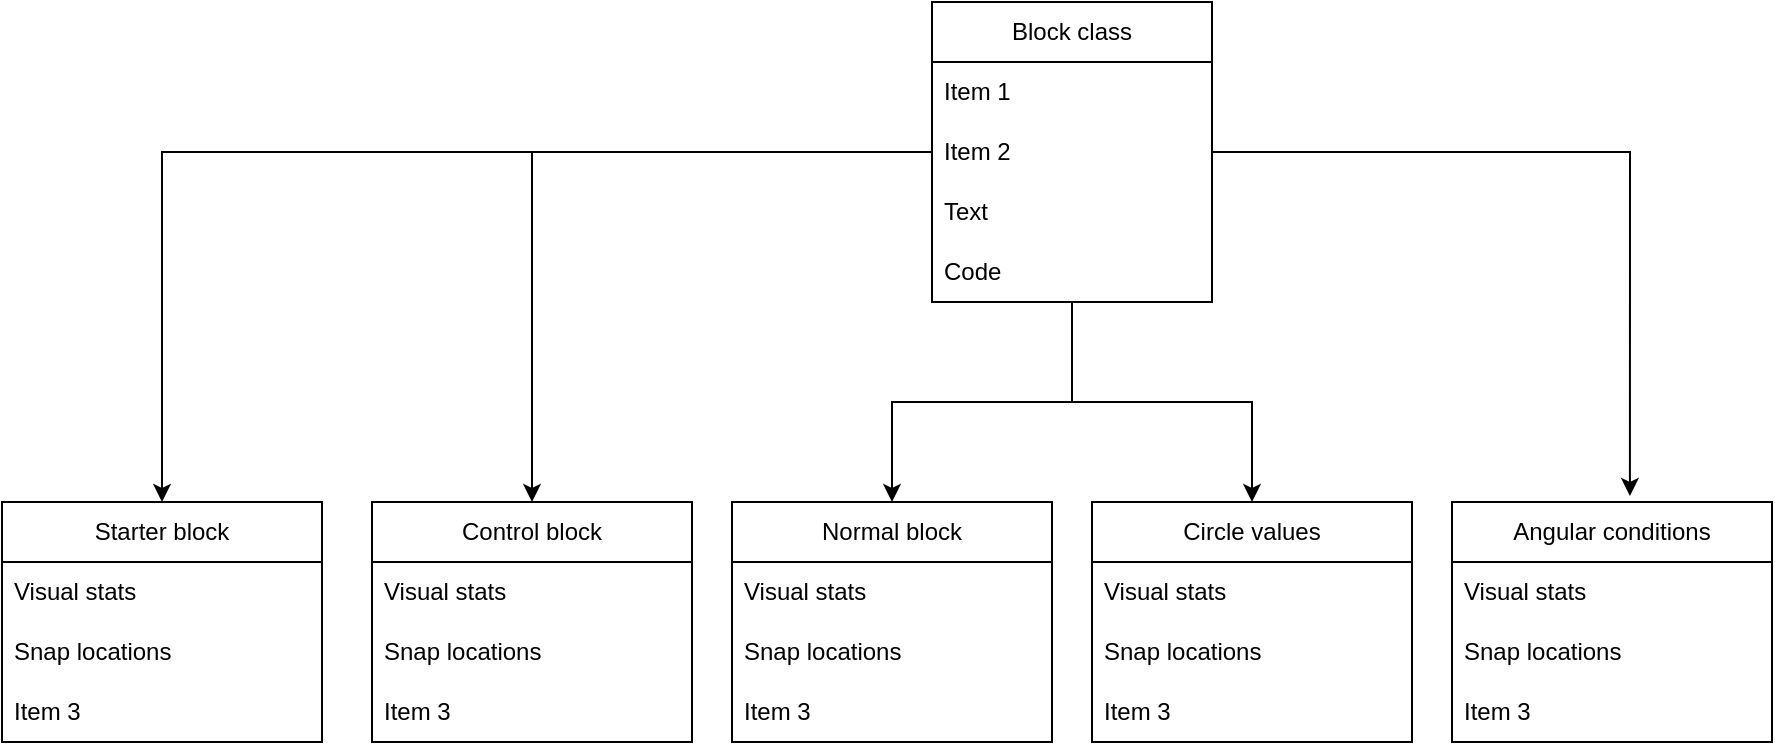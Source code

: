 <mxfile version="24.0.4" type="device">
  <diagram name="Page-1" id="6afRfGIPc6skdBc-p5re">
    <mxGraphModel dx="1730" dy="532" grid="1" gridSize="10" guides="1" tooltips="1" connect="1" arrows="1" fold="1" page="1" pageScale="1" pageWidth="850" pageHeight="1100" math="0" shadow="0">
      <root>
        <mxCell id="0" />
        <mxCell id="1" parent="0" />
        <mxCell id="NIJUvN9XGC0lhmUjPd97-23" style="edgeStyle=orthogonalEdgeStyle;rounded=0;orthogonalLoop=1;jettySize=auto;html=1;entryX=0.5;entryY=0;entryDx=0;entryDy=0;" edge="1" parent="1" source="NIJUvN9XGC0lhmUjPd97-1" target="NIJUvN9XGC0lhmUjPd97-10">
          <mxGeometry relative="1" as="geometry" />
        </mxCell>
        <mxCell id="NIJUvN9XGC0lhmUjPd97-24" style="edgeStyle=orthogonalEdgeStyle;rounded=0;orthogonalLoop=1;jettySize=auto;html=1;entryX=0.5;entryY=0;entryDx=0;entryDy=0;" edge="1" parent="1" source="NIJUvN9XGC0lhmUjPd97-1" target="NIJUvN9XGC0lhmUjPd97-6">
          <mxGeometry relative="1" as="geometry" />
        </mxCell>
        <mxCell id="NIJUvN9XGC0lhmUjPd97-27" style="edgeStyle=orthogonalEdgeStyle;rounded=0;orthogonalLoop=1;jettySize=auto;html=1;entryX=0.5;entryY=0;entryDx=0;entryDy=0;" edge="1" parent="1" source="NIJUvN9XGC0lhmUjPd97-1" target="NIJUvN9XGC0lhmUjPd97-18">
          <mxGeometry relative="1" as="geometry" />
        </mxCell>
        <mxCell id="NIJUvN9XGC0lhmUjPd97-32" style="edgeStyle=orthogonalEdgeStyle;rounded=0;orthogonalLoop=1;jettySize=auto;html=1;entryX=0.5;entryY=0;entryDx=0;entryDy=0;" edge="1" parent="1" source="NIJUvN9XGC0lhmUjPd97-1" target="NIJUvN9XGC0lhmUjPd97-28">
          <mxGeometry relative="1" as="geometry" />
        </mxCell>
        <mxCell id="NIJUvN9XGC0lhmUjPd97-1" value="Block class" style="swimlane;fontStyle=0;childLayout=stackLayout;horizontal=1;startSize=30;horizontalStack=0;resizeParent=1;resizeParentMax=0;resizeLast=0;collapsible=1;marginBottom=0;whiteSpace=wrap;html=1;" vertex="1" parent="1">
          <mxGeometry x="355" y="40" width="140" height="150" as="geometry" />
        </mxCell>
        <mxCell id="NIJUvN9XGC0lhmUjPd97-2" value="Item 1" style="text;strokeColor=none;fillColor=none;align=left;verticalAlign=middle;spacingLeft=4;spacingRight=4;overflow=hidden;points=[[0,0.5],[1,0.5]];portConstraint=eastwest;rotatable=0;whiteSpace=wrap;html=1;" vertex="1" parent="NIJUvN9XGC0lhmUjPd97-1">
          <mxGeometry y="30" width="140" height="30" as="geometry" />
        </mxCell>
        <mxCell id="NIJUvN9XGC0lhmUjPd97-3" value="Item 2" style="text;strokeColor=none;fillColor=none;align=left;verticalAlign=middle;spacingLeft=4;spacingRight=4;overflow=hidden;points=[[0,0.5],[1,0.5]];portConstraint=eastwest;rotatable=0;whiteSpace=wrap;html=1;" vertex="1" parent="NIJUvN9XGC0lhmUjPd97-1">
          <mxGeometry y="60" width="140" height="30" as="geometry" />
        </mxCell>
        <mxCell id="NIJUvN9XGC0lhmUjPd97-4" value="Text" style="text;strokeColor=none;fillColor=none;align=left;verticalAlign=middle;spacingLeft=4;spacingRight=4;overflow=hidden;points=[[0,0.5],[1,0.5]];portConstraint=eastwest;rotatable=0;whiteSpace=wrap;html=1;" vertex="1" parent="NIJUvN9XGC0lhmUjPd97-1">
          <mxGeometry y="90" width="140" height="30" as="geometry" />
        </mxCell>
        <mxCell id="NIJUvN9XGC0lhmUjPd97-33" value="Code" style="text;strokeColor=none;fillColor=none;align=left;verticalAlign=middle;spacingLeft=4;spacingRight=4;overflow=hidden;points=[[0,0.5],[1,0.5]];portConstraint=eastwest;rotatable=0;whiteSpace=wrap;html=1;" vertex="1" parent="NIJUvN9XGC0lhmUjPd97-1">
          <mxGeometry y="120" width="140" height="30" as="geometry" />
        </mxCell>
        <mxCell id="NIJUvN9XGC0lhmUjPd97-6" value="Normal block" style="swimlane;fontStyle=0;childLayout=stackLayout;horizontal=1;startSize=30;horizontalStack=0;resizeParent=1;resizeParentMax=0;resizeLast=0;collapsible=1;marginBottom=0;whiteSpace=wrap;html=1;" vertex="1" parent="1">
          <mxGeometry x="255" y="290" width="160" height="120" as="geometry" />
        </mxCell>
        <mxCell id="NIJUvN9XGC0lhmUjPd97-7" value="Visual stats" style="text;strokeColor=none;fillColor=none;align=left;verticalAlign=middle;spacingLeft=4;spacingRight=4;overflow=hidden;points=[[0,0.5],[1,0.5]];portConstraint=eastwest;rotatable=0;whiteSpace=wrap;html=1;" vertex="1" parent="NIJUvN9XGC0lhmUjPd97-6">
          <mxGeometry y="30" width="160" height="30" as="geometry" />
        </mxCell>
        <mxCell id="NIJUvN9XGC0lhmUjPd97-8" value="Snap locations" style="text;strokeColor=none;fillColor=none;align=left;verticalAlign=middle;spacingLeft=4;spacingRight=4;overflow=hidden;points=[[0,0.5],[1,0.5]];portConstraint=eastwest;rotatable=0;whiteSpace=wrap;html=1;" vertex="1" parent="NIJUvN9XGC0lhmUjPd97-6">
          <mxGeometry y="60" width="160" height="30" as="geometry" />
        </mxCell>
        <mxCell id="NIJUvN9XGC0lhmUjPd97-9" value="Item 3" style="text;strokeColor=none;fillColor=none;align=left;verticalAlign=middle;spacingLeft=4;spacingRight=4;overflow=hidden;points=[[0,0.5],[1,0.5]];portConstraint=eastwest;rotatable=0;whiteSpace=wrap;html=1;" vertex="1" parent="NIJUvN9XGC0lhmUjPd97-6">
          <mxGeometry y="90" width="160" height="30" as="geometry" />
        </mxCell>
        <mxCell id="NIJUvN9XGC0lhmUjPd97-10" value="Circle values" style="swimlane;fontStyle=0;childLayout=stackLayout;horizontal=1;startSize=30;horizontalStack=0;resizeParent=1;resizeParentMax=0;resizeLast=0;collapsible=1;marginBottom=0;whiteSpace=wrap;html=1;" vertex="1" parent="1">
          <mxGeometry x="435" y="290" width="160" height="120" as="geometry" />
        </mxCell>
        <mxCell id="NIJUvN9XGC0lhmUjPd97-11" value="Visual stats" style="text;strokeColor=none;fillColor=none;align=left;verticalAlign=middle;spacingLeft=4;spacingRight=4;overflow=hidden;points=[[0,0.5],[1,0.5]];portConstraint=eastwest;rotatable=0;whiteSpace=wrap;html=1;" vertex="1" parent="NIJUvN9XGC0lhmUjPd97-10">
          <mxGeometry y="30" width="160" height="30" as="geometry" />
        </mxCell>
        <mxCell id="NIJUvN9XGC0lhmUjPd97-12" value="Snap locations" style="text;strokeColor=none;fillColor=none;align=left;verticalAlign=middle;spacingLeft=4;spacingRight=4;overflow=hidden;points=[[0,0.5],[1,0.5]];portConstraint=eastwest;rotatable=0;whiteSpace=wrap;html=1;" vertex="1" parent="NIJUvN9XGC0lhmUjPd97-10">
          <mxGeometry y="60" width="160" height="30" as="geometry" />
        </mxCell>
        <mxCell id="NIJUvN9XGC0lhmUjPd97-13" value="Item 3" style="text;strokeColor=none;fillColor=none;align=left;verticalAlign=middle;spacingLeft=4;spacingRight=4;overflow=hidden;points=[[0,0.5],[1,0.5]];portConstraint=eastwest;rotatable=0;whiteSpace=wrap;html=1;" vertex="1" parent="NIJUvN9XGC0lhmUjPd97-10">
          <mxGeometry y="90" width="160" height="30" as="geometry" />
        </mxCell>
        <mxCell id="NIJUvN9XGC0lhmUjPd97-14" value="Angular conditions" style="swimlane;fontStyle=0;childLayout=stackLayout;horizontal=1;startSize=30;horizontalStack=0;resizeParent=1;resizeParentMax=0;resizeLast=0;collapsible=1;marginBottom=0;whiteSpace=wrap;html=1;" vertex="1" parent="1">
          <mxGeometry x="615" y="290" width="160" height="120" as="geometry" />
        </mxCell>
        <mxCell id="NIJUvN9XGC0lhmUjPd97-15" value="Visual stats" style="text;strokeColor=none;fillColor=none;align=left;verticalAlign=middle;spacingLeft=4;spacingRight=4;overflow=hidden;points=[[0,0.5],[1,0.5]];portConstraint=eastwest;rotatable=0;whiteSpace=wrap;html=1;" vertex="1" parent="NIJUvN9XGC0lhmUjPd97-14">
          <mxGeometry y="30" width="160" height="30" as="geometry" />
        </mxCell>
        <mxCell id="NIJUvN9XGC0lhmUjPd97-16" value="Snap locations" style="text;strokeColor=none;fillColor=none;align=left;verticalAlign=middle;spacingLeft=4;spacingRight=4;overflow=hidden;points=[[0,0.5],[1,0.5]];portConstraint=eastwest;rotatable=0;whiteSpace=wrap;html=1;" vertex="1" parent="NIJUvN9XGC0lhmUjPd97-14">
          <mxGeometry y="60" width="160" height="30" as="geometry" />
        </mxCell>
        <mxCell id="NIJUvN9XGC0lhmUjPd97-17" value="Item 3" style="text;strokeColor=none;fillColor=none;align=left;verticalAlign=middle;spacingLeft=4;spacingRight=4;overflow=hidden;points=[[0,0.5],[1,0.5]];portConstraint=eastwest;rotatable=0;whiteSpace=wrap;html=1;" vertex="1" parent="NIJUvN9XGC0lhmUjPd97-14">
          <mxGeometry y="90" width="160" height="30" as="geometry" />
        </mxCell>
        <mxCell id="NIJUvN9XGC0lhmUjPd97-18" value="Control block" style="swimlane;fontStyle=0;childLayout=stackLayout;horizontal=1;startSize=30;horizontalStack=0;resizeParent=1;resizeParentMax=0;resizeLast=0;collapsible=1;marginBottom=0;whiteSpace=wrap;html=1;" vertex="1" parent="1">
          <mxGeometry x="75" y="290" width="160" height="120" as="geometry" />
        </mxCell>
        <mxCell id="NIJUvN9XGC0lhmUjPd97-19" value="Visual stats" style="text;strokeColor=none;fillColor=none;align=left;verticalAlign=middle;spacingLeft=4;spacingRight=4;overflow=hidden;points=[[0,0.5],[1,0.5]];portConstraint=eastwest;rotatable=0;whiteSpace=wrap;html=1;" vertex="1" parent="NIJUvN9XGC0lhmUjPd97-18">
          <mxGeometry y="30" width="160" height="30" as="geometry" />
        </mxCell>
        <mxCell id="NIJUvN9XGC0lhmUjPd97-20" value="Snap locations" style="text;strokeColor=none;fillColor=none;align=left;verticalAlign=middle;spacingLeft=4;spacingRight=4;overflow=hidden;points=[[0,0.5],[1,0.5]];portConstraint=eastwest;rotatable=0;whiteSpace=wrap;html=1;" vertex="1" parent="NIJUvN9XGC0lhmUjPd97-18">
          <mxGeometry y="60" width="160" height="30" as="geometry" />
        </mxCell>
        <mxCell id="NIJUvN9XGC0lhmUjPd97-21" value="Item 3" style="text;strokeColor=none;fillColor=none;align=left;verticalAlign=middle;spacingLeft=4;spacingRight=4;overflow=hidden;points=[[0,0.5],[1,0.5]];portConstraint=eastwest;rotatable=0;whiteSpace=wrap;html=1;" vertex="1" parent="NIJUvN9XGC0lhmUjPd97-18">
          <mxGeometry y="90" width="160" height="30" as="geometry" />
        </mxCell>
        <mxCell id="NIJUvN9XGC0lhmUjPd97-25" style="edgeStyle=orthogonalEdgeStyle;rounded=0;orthogonalLoop=1;jettySize=auto;html=1;entryX=0.556;entryY=-0.025;entryDx=0;entryDy=0;entryPerimeter=0;" edge="1" parent="1" source="NIJUvN9XGC0lhmUjPd97-1" target="NIJUvN9XGC0lhmUjPd97-14">
          <mxGeometry relative="1" as="geometry" />
        </mxCell>
        <mxCell id="NIJUvN9XGC0lhmUjPd97-28" value="Starter block" style="swimlane;fontStyle=0;childLayout=stackLayout;horizontal=1;startSize=30;horizontalStack=0;resizeParent=1;resizeParentMax=0;resizeLast=0;collapsible=1;marginBottom=0;whiteSpace=wrap;html=1;" vertex="1" parent="1">
          <mxGeometry x="-110" y="290" width="160" height="120" as="geometry" />
        </mxCell>
        <mxCell id="NIJUvN9XGC0lhmUjPd97-29" value="Visual stats" style="text;strokeColor=none;fillColor=none;align=left;verticalAlign=middle;spacingLeft=4;spacingRight=4;overflow=hidden;points=[[0,0.5],[1,0.5]];portConstraint=eastwest;rotatable=0;whiteSpace=wrap;html=1;" vertex="1" parent="NIJUvN9XGC0lhmUjPd97-28">
          <mxGeometry y="30" width="160" height="30" as="geometry" />
        </mxCell>
        <mxCell id="NIJUvN9XGC0lhmUjPd97-30" value="Snap locations" style="text;strokeColor=none;fillColor=none;align=left;verticalAlign=middle;spacingLeft=4;spacingRight=4;overflow=hidden;points=[[0,0.5],[1,0.5]];portConstraint=eastwest;rotatable=0;whiteSpace=wrap;html=1;" vertex="1" parent="NIJUvN9XGC0lhmUjPd97-28">
          <mxGeometry y="60" width="160" height="30" as="geometry" />
        </mxCell>
        <mxCell id="NIJUvN9XGC0lhmUjPd97-31" value="Item 3" style="text;strokeColor=none;fillColor=none;align=left;verticalAlign=middle;spacingLeft=4;spacingRight=4;overflow=hidden;points=[[0,0.5],[1,0.5]];portConstraint=eastwest;rotatable=0;whiteSpace=wrap;html=1;" vertex="1" parent="NIJUvN9XGC0lhmUjPd97-28">
          <mxGeometry y="90" width="160" height="30" as="geometry" />
        </mxCell>
      </root>
    </mxGraphModel>
  </diagram>
</mxfile>
